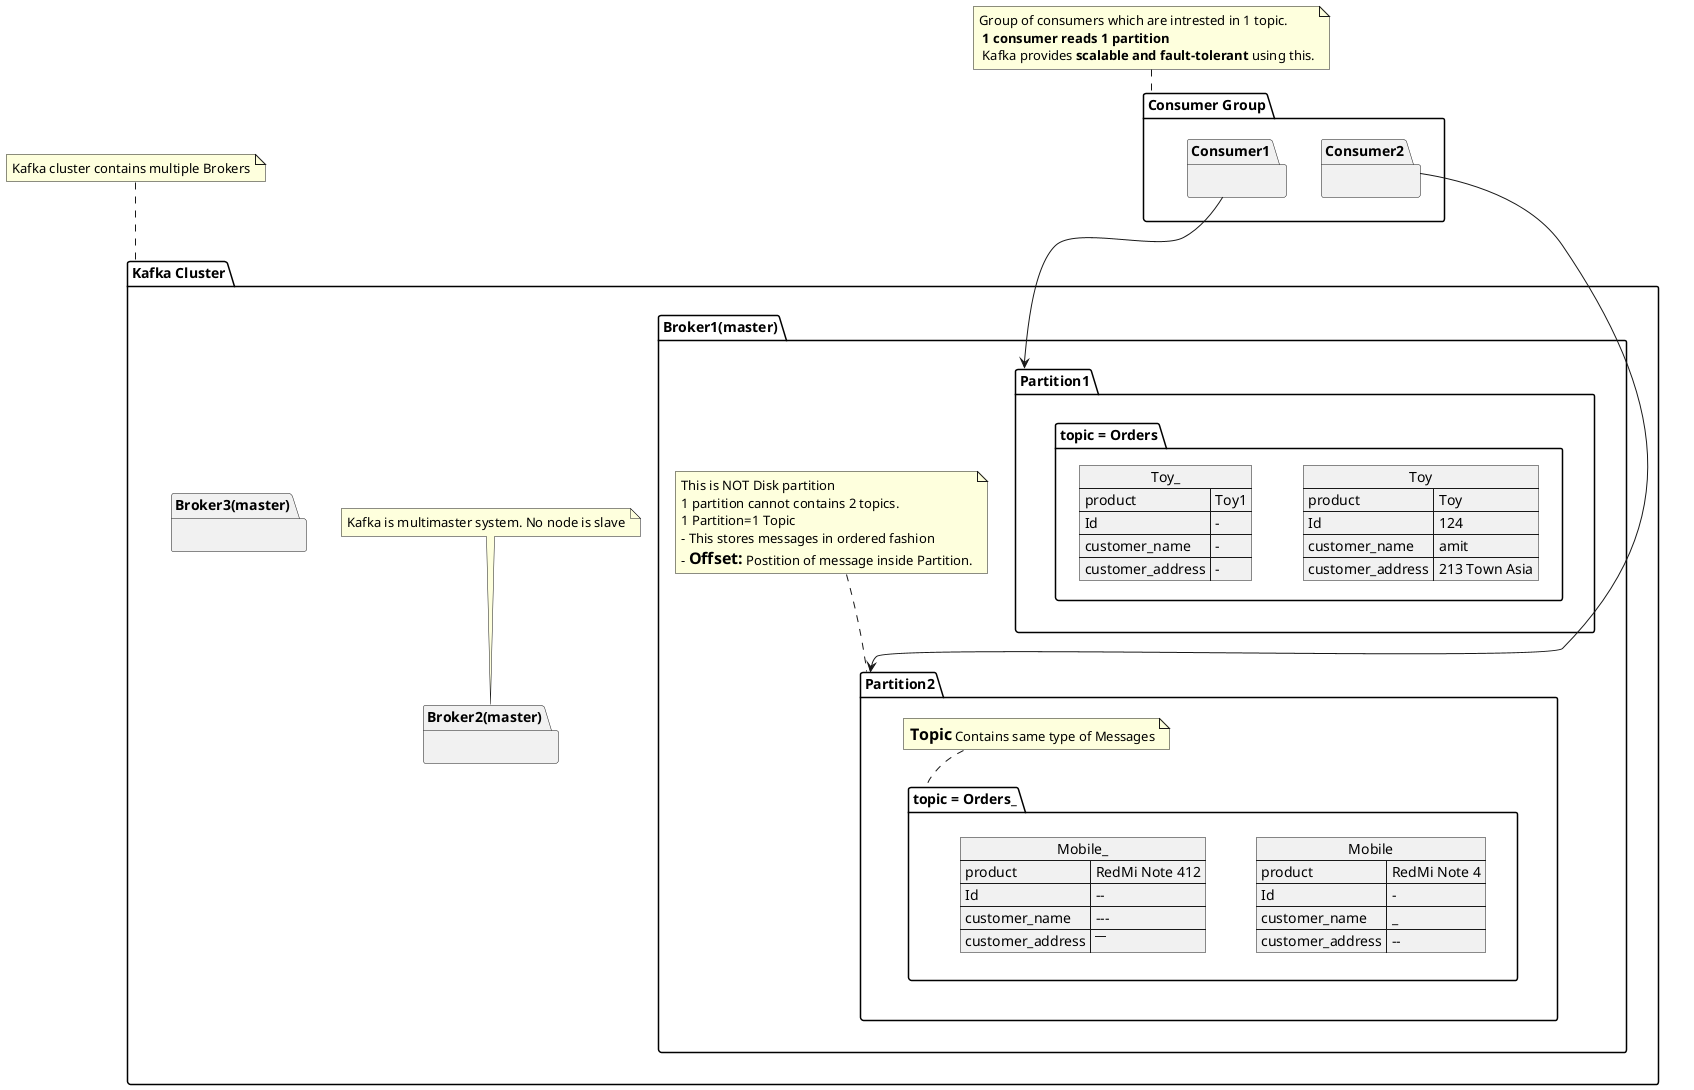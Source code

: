 @startuml kafka

package "Kafka Cluster" as kc {
  package "Broker1(master)"{
    package Partition1 as p1 {
      package "topic = Orders"{
        json Toy {
            "product":"Toy",
            "Id":"124",
            "customer_name": "amit",
            "customer_address": "213 Town Asia"
        }
        json Toy_ {
            "product":"Toy1",
            "Id":"-",
            "customer_name": "-",
            "customer_address": "-"
        }
      }
    }
    package Partition2 as p2{
      package "topic = Orders_" as to1{
        json Mobile {
            "product":"RedMi Note 4",
            "Id":"-",
            "customer_name": "_",
            "customer_address": "--"
        }
        json Mobile_ {
            "product":"RedMi Note 412",
            "Id":"--",
            "customer_name": "---",
            "customer_address": "----"
        }
      }
      note top of to1: <size:16>**Topic**</size> Contains same type of Messages
    }
    note top of p2: This is NOT Disk partition\n1 partition cannot contains 2 topics.\n1 Partition=1 Topic\n- This stores messages in ordered fashion\n- <size:16>**Offset:**</size> Postition of message inside Partition.
  }
  package "Broker2(master)" as bm2{ }
  note top of bm2: Kafka is multimaster system. No node is slave
  package "Broker3(master)"{ }
}
note top of kc: Kafka cluster contains multiple Brokers

package "Consumer Group" as cg{
  package "Consumer1" as c1 {}
  package "Consumer2" as c2 {}
}
note top of cg: Group of consumers which are intrested in 1 topic.\n **1 consumer reads 1 partition**\n Kafka provides **scalable and fault-tolerant** using this.

c2 --> p2
c1 --> p1

@enduml
